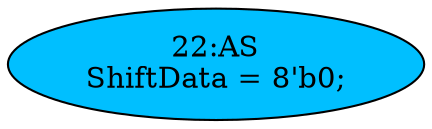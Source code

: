 strict digraph "" {
	node [label="\N"];
	"22:AS"	 [ast="<pyverilog.vparser.ast.Assign object at 0x7f4b0cf962d0>",
		def_var="['ShiftData']",
		fillcolor=deepskyblue,
		label="22:AS
ShiftData = 8'b0;",
		statements="[]",
		style=filled,
		typ=Assign,
		use_var="[]"];
}
